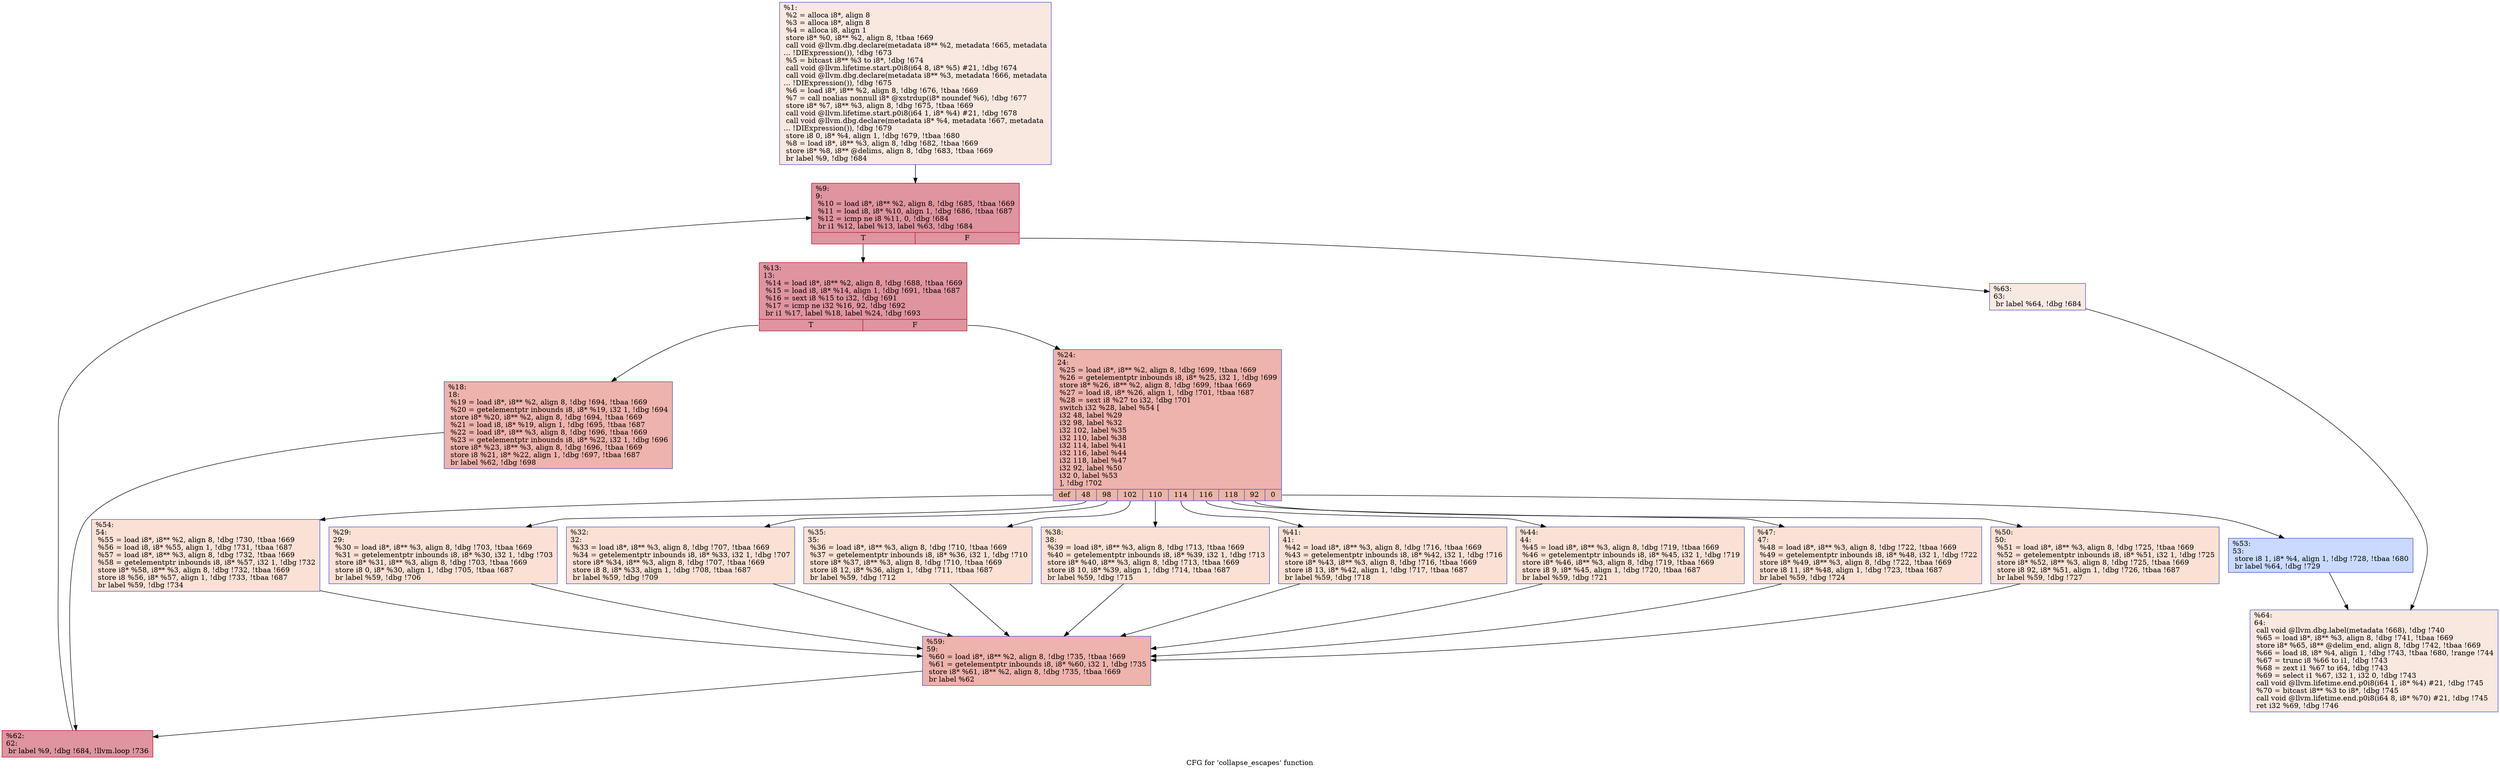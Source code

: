 digraph "CFG for 'collapse_escapes' function" {
	label="CFG for 'collapse_escapes' function";

	Node0x21f0f30 [shape=record,color="#3d50c3ff", style=filled, fillcolor="#f1ccb870",label="{%1:\l  %2 = alloca i8*, align 8\l  %3 = alloca i8*, align 8\l  %4 = alloca i8, align 1\l  store i8* %0, i8** %2, align 8, !tbaa !669\l  call void @llvm.dbg.declare(metadata i8** %2, metadata !665, metadata\l... !DIExpression()), !dbg !673\l  %5 = bitcast i8** %3 to i8*, !dbg !674\l  call void @llvm.lifetime.start.p0i8(i64 8, i8* %5) #21, !dbg !674\l  call void @llvm.dbg.declare(metadata i8** %3, metadata !666, metadata\l... !DIExpression()), !dbg !675\l  %6 = load i8*, i8** %2, align 8, !dbg !676, !tbaa !669\l  %7 = call noalias nonnull i8* @xstrdup(i8* noundef %6), !dbg !677\l  store i8* %7, i8** %3, align 8, !dbg !675, !tbaa !669\l  call void @llvm.lifetime.start.p0i8(i64 1, i8* %4) #21, !dbg !678\l  call void @llvm.dbg.declare(metadata i8* %4, metadata !667, metadata\l... !DIExpression()), !dbg !679\l  store i8 0, i8* %4, align 1, !dbg !679, !tbaa !680\l  %8 = load i8*, i8** %3, align 8, !dbg !682, !tbaa !669\l  store i8* %8, i8** @delims, align 8, !dbg !683, !tbaa !669\l  br label %9, !dbg !684\l}"];
	Node0x21f0f30 -> Node0x21f1570;
	Node0x21f1570 [shape=record,color="#b70d28ff", style=filled, fillcolor="#b70d2870",label="{%9:\l9:                                                \l  %10 = load i8*, i8** %2, align 8, !dbg !685, !tbaa !669\l  %11 = load i8, i8* %10, align 1, !dbg !686, !tbaa !687\l  %12 = icmp ne i8 %11, 0, !dbg !684\l  br i1 %12, label %13, label %63, !dbg !684\l|{<s0>T|<s1>F}}"];
	Node0x21f1570:s0 -> Node0x21f15c0;
	Node0x21f1570:s1 -> Node0x21f1a70;
	Node0x21f15c0 [shape=record,color="#b70d28ff", style=filled, fillcolor="#b70d2870",label="{%13:\l13:                                               \l  %14 = load i8*, i8** %2, align 8, !dbg !688, !tbaa !669\l  %15 = load i8, i8* %14, align 1, !dbg !691, !tbaa !687\l  %16 = sext i8 %15 to i32, !dbg !691\l  %17 = icmp ne i32 %16, 92, !dbg !692\l  br i1 %17, label %18, label %24, !dbg !693\l|{<s0>T|<s1>F}}"];
	Node0x21f15c0:s0 -> Node0x21f1610;
	Node0x21f15c0:s1 -> Node0x21f1660;
	Node0x21f1610 [shape=record,color="#3d50c3ff", style=filled, fillcolor="#d6524470",label="{%18:\l18:                                               \l  %19 = load i8*, i8** %2, align 8, !dbg !694, !tbaa !669\l  %20 = getelementptr inbounds i8, i8* %19, i32 1, !dbg !694\l  store i8* %20, i8** %2, align 8, !dbg !694, !tbaa !669\l  %21 = load i8, i8* %19, align 1, !dbg !695, !tbaa !687\l  %22 = load i8*, i8** %3, align 8, !dbg !696, !tbaa !669\l  %23 = getelementptr inbounds i8, i8* %22, i32 1, !dbg !696\l  store i8* %23, i8** %3, align 8, !dbg !696, !tbaa !669\l  store i8 %21, i8* %22, align 1, !dbg !697, !tbaa !687\l  br label %62, !dbg !698\l}"];
	Node0x21f1610 -> Node0x21f1a20;
	Node0x21f1660 [shape=record,color="#3d50c3ff", style=filled, fillcolor="#d6524470",label="{%24:\l24:                                               \l  %25 = load i8*, i8** %2, align 8, !dbg !699, !tbaa !669\l  %26 = getelementptr inbounds i8, i8* %25, i32 1, !dbg !699\l  store i8* %26, i8** %2, align 8, !dbg !699, !tbaa !669\l  %27 = load i8, i8* %26, align 1, !dbg !701, !tbaa !687\l  %28 = sext i8 %27 to i32, !dbg !701\l  switch i32 %28, label %54 [\l    i32 48, label %29\l    i32 98, label %32\l    i32 102, label %35\l    i32 110, label %38\l    i32 114, label %41\l    i32 116, label %44\l    i32 118, label %47\l    i32 92, label %50\l    i32 0, label %53\l  ], !dbg !702\l|{<s0>def|<s1>48|<s2>98|<s3>102|<s4>110|<s5>114|<s6>116|<s7>118|<s8>92|<s9>0}}"];
	Node0x21f1660:s0 -> Node0x21f1980;
	Node0x21f1660:s1 -> Node0x21f16b0;
	Node0x21f1660:s2 -> Node0x21f1700;
	Node0x21f1660:s3 -> Node0x21f1750;
	Node0x21f1660:s4 -> Node0x21f17a0;
	Node0x21f1660:s5 -> Node0x21f17f0;
	Node0x21f1660:s6 -> Node0x21f1840;
	Node0x21f1660:s7 -> Node0x21f1890;
	Node0x21f1660:s8 -> Node0x21f18e0;
	Node0x21f1660:s9 -> Node0x21f1930;
	Node0x21f16b0 [shape=record,color="#3d50c3ff", style=filled, fillcolor="#f7bca170",label="{%29:\l29:                                               \l  %30 = load i8*, i8** %3, align 8, !dbg !703, !tbaa !669\l  %31 = getelementptr inbounds i8, i8* %30, i32 1, !dbg !703\l  store i8* %31, i8** %3, align 8, !dbg !703, !tbaa !669\l  store i8 0, i8* %30, align 1, !dbg !705, !tbaa !687\l  br label %59, !dbg !706\l}"];
	Node0x21f16b0 -> Node0x21f19d0;
	Node0x21f1700 [shape=record,color="#3d50c3ff", style=filled, fillcolor="#f7bca170",label="{%32:\l32:                                               \l  %33 = load i8*, i8** %3, align 8, !dbg !707, !tbaa !669\l  %34 = getelementptr inbounds i8, i8* %33, i32 1, !dbg !707\l  store i8* %34, i8** %3, align 8, !dbg !707, !tbaa !669\l  store i8 8, i8* %33, align 1, !dbg !708, !tbaa !687\l  br label %59, !dbg !709\l}"];
	Node0x21f1700 -> Node0x21f19d0;
	Node0x21f1750 [shape=record,color="#3d50c3ff", style=filled, fillcolor="#f7bca170",label="{%35:\l35:                                               \l  %36 = load i8*, i8** %3, align 8, !dbg !710, !tbaa !669\l  %37 = getelementptr inbounds i8, i8* %36, i32 1, !dbg !710\l  store i8* %37, i8** %3, align 8, !dbg !710, !tbaa !669\l  store i8 12, i8* %36, align 1, !dbg !711, !tbaa !687\l  br label %59, !dbg !712\l}"];
	Node0x21f1750 -> Node0x21f19d0;
	Node0x21f17a0 [shape=record,color="#3d50c3ff", style=filled, fillcolor="#f7bca170",label="{%38:\l38:                                               \l  %39 = load i8*, i8** %3, align 8, !dbg !713, !tbaa !669\l  %40 = getelementptr inbounds i8, i8* %39, i32 1, !dbg !713\l  store i8* %40, i8** %3, align 8, !dbg !713, !tbaa !669\l  store i8 10, i8* %39, align 1, !dbg !714, !tbaa !687\l  br label %59, !dbg !715\l}"];
	Node0x21f17a0 -> Node0x21f19d0;
	Node0x21f17f0 [shape=record,color="#3d50c3ff", style=filled, fillcolor="#f7bca170",label="{%41:\l41:                                               \l  %42 = load i8*, i8** %3, align 8, !dbg !716, !tbaa !669\l  %43 = getelementptr inbounds i8, i8* %42, i32 1, !dbg !716\l  store i8* %43, i8** %3, align 8, !dbg !716, !tbaa !669\l  store i8 13, i8* %42, align 1, !dbg !717, !tbaa !687\l  br label %59, !dbg !718\l}"];
	Node0x21f17f0 -> Node0x21f19d0;
	Node0x21f1840 [shape=record,color="#3d50c3ff", style=filled, fillcolor="#f7bca170",label="{%44:\l44:                                               \l  %45 = load i8*, i8** %3, align 8, !dbg !719, !tbaa !669\l  %46 = getelementptr inbounds i8, i8* %45, i32 1, !dbg !719\l  store i8* %46, i8** %3, align 8, !dbg !719, !tbaa !669\l  store i8 9, i8* %45, align 1, !dbg !720, !tbaa !687\l  br label %59, !dbg !721\l}"];
	Node0x21f1840 -> Node0x21f19d0;
	Node0x21f1890 [shape=record,color="#3d50c3ff", style=filled, fillcolor="#f7bca170",label="{%47:\l47:                                               \l  %48 = load i8*, i8** %3, align 8, !dbg !722, !tbaa !669\l  %49 = getelementptr inbounds i8, i8* %48, i32 1, !dbg !722\l  store i8* %49, i8** %3, align 8, !dbg !722, !tbaa !669\l  store i8 11, i8* %48, align 1, !dbg !723, !tbaa !687\l  br label %59, !dbg !724\l}"];
	Node0x21f1890 -> Node0x21f19d0;
	Node0x21f18e0 [shape=record,color="#3d50c3ff", style=filled, fillcolor="#f7bca170",label="{%50:\l50:                                               \l  %51 = load i8*, i8** %3, align 8, !dbg !725, !tbaa !669\l  %52 = getelementptr inbounds i8, i8* %51, i32 1, !dbg !725\l  store i8* %52, i8** %3, align 8, !dbg !725, !tbaa !669\l  store i8 92, i8* %51, align 1, !dbg !726, !tbaa !687\l  br label %59, !dbg !727\l}"];
	Node0x21f18e0 -> Node0x21f19d0;
	Node0x21f1930 [shape=record,color="#3d50c3ff", style=filled, fillcolor="#88abfd70",label="{%53:\l53:                                               \l  store i8 1, i8* %4, align 1, !dbg !728, !tbaa !680\l  br label %64, !dbg !729\l}"];
	Node0x21f1930 -> Node0x21f1ac0;
	Node0x21f1980 [shape=record,color="#3d50c3ff", style=filled, fillcolor="#f7bca170",label="{%54:\l54:                                               \l  %55 = load i8*, i8** %2, align 8, !dbg !730, !tbaa !669\l  %56 = load i8, i8* %55, align 1, !dbg !731, !tbaa !687\l  %57 = load i8*, i8** %3, align 8, !dbg !732, !tbaa !669\l  %58 = getelementptr inbounds i8, i8* %57, i32 1, !dbg !732\l  store i8* %58, i8** %3, align 8, !dbg !732, !tbaa !669\l  store i8 %56, i8* %57, align 1, !dbg !733, !tbaa !687\l  br label %59, !dbg !734\l}"];
	Node0x21f1980 -> Node0x21f19d0;
	Node0x21f19d0 [shape=record,color="#3d50c3ff", style=filled, fillcolor="#d6524470",label="{%59:\l59:                                               \l  %60 = load i8*, i8** %2, align 8, !dbg !735, !tbaa !669\l  %61 = getelementptr inbounds i8, i8* %60, i32 1, !dbg !735\l  store i8* %61, i8** %2, align 8, !dbg !735, !tbaa !669\l  br label %62\l}"];
	Node0x21f19d0 -> Node0x21f1a20;
	Node0x21f1a20 [shape=record,color="#b70d28ff", style=filled, fillcolor="#b70d2870",label="{%62:\l62:                                               \l  br label %9, !dbg !684, !llvm.loop !736\l}"];
	Node0x21f1a20 -> Node0x21f1570;
	Node0x21f1a70 [shape=record,color="#3d50c3ff", style=filled, fillcolor="#efcebd70",label="{%63:\l63:                                               \l  br label %64, !dbg !684\l}"];
	Node0x21f1a70 -> Node0x21f1ac0;
	Node0x21f1ac0 [shape=record,color="#3d50c3ff", style=filled, fillcolor="#f1ccb870",label="{%64:\l64:                                               \l  call void @llvm.dbg.label(metadata !668), !dbg !740\l  %65 = load i8*, i8** %3, align 8, !dbg !741, !tbaa !669\l  store i8* %65, i8** @delim_end, align 8, !dbg !742, !tbaa !669\l  %66 = load i8, i8* %4, align 1, !dbg !743, !tbaa !680, !range !744\l  %67 = trunc i8 %66 to i1, !dbg !743\l  %68 = zext i1 %67 to i64, !dbg !743\l  %69 = select i1 %67, i32 1, i32 0, !dbg !743\l  call void @llvm.lifetime.end.p0i8(i64 1, i8* %4) #21, !dbg !745\l  %70 = bitcast i8** %3 to i8*, !dbg !745\l  call void @llvm.lifetime.end.p0i8(i64 8, i8* %70) #21, !dbg !745\l  ret i32 %69, !dbg !746\l}"];
}
